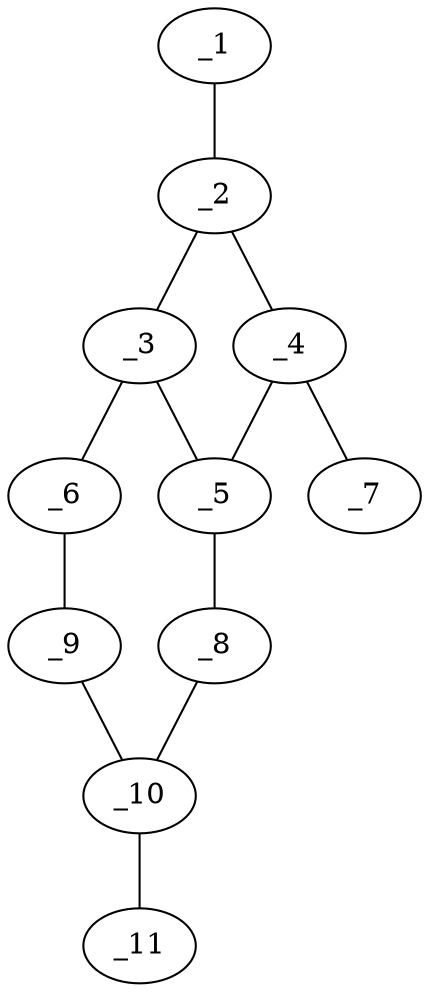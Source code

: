 graph molid369774 {
	_1	 [charge=0,
		chem=2,
		symbol="O  ",
		x="6.3052",
		y="-1.2071"];
	_2	 [charge=0,
		chem=1,
		symbol="C  ",
		x="5.5981",
		y="-0.5"];
	_1 -- _2	 [valence=2];
	_3	 [charge=0,
		chem=1,
		symbol="C  ",
		x="4.5981",
		y="-0.5"];
	_2 -- _3	 [valence=1];
	_4	 [charge=0,
		chem=1,
		symbol="C  ",
		x="5.5981",
		y="0.5"];
	_2 -- _4	 [valence=1];
	_5	 [charge=0,
		chem=1,
		symbol="C  ",
		x="4.5981",
		y="0.5"];
	_3 -- _5	 [valence=2];
	_6	 [charge=0,
		chem=1,
		symbol="C  ",
		x="3.7321",
		y="-1"];
	_3 -- _6	 [valence=1];
	_4 -- _5	 [valence=1];
	_7	 [charge=0,
		chem=2,
		symbol="O  ",
		x="6.3052",
		y="1.2071"];
	_4 -- _7	 [valence=2];
	_8	 [charge=0,
		chem=1,
		symbol="C  ",
		x="3.7321",
		y=1];
	_5 -- _8	 [valence=1];
	_9	 [charge=0,
		chem=1,
		symbol="C  ",
		x="2.866",
		y="-0.5"];
	_6 -- _9	 [valence=2];
	_10	 [charge=0,
		chem=1,
		symbol="C  ",
		x="2.866",
		y="0.5"];
	_8 -- _10	 [valence=2];
	_9 -- _10	 [valence=1];
	_11	 [charge=0,
		chem=2,
		symbol="O  ",
		x=2,
		y=1];
	_10 -- _11	 [valence=1];
}
